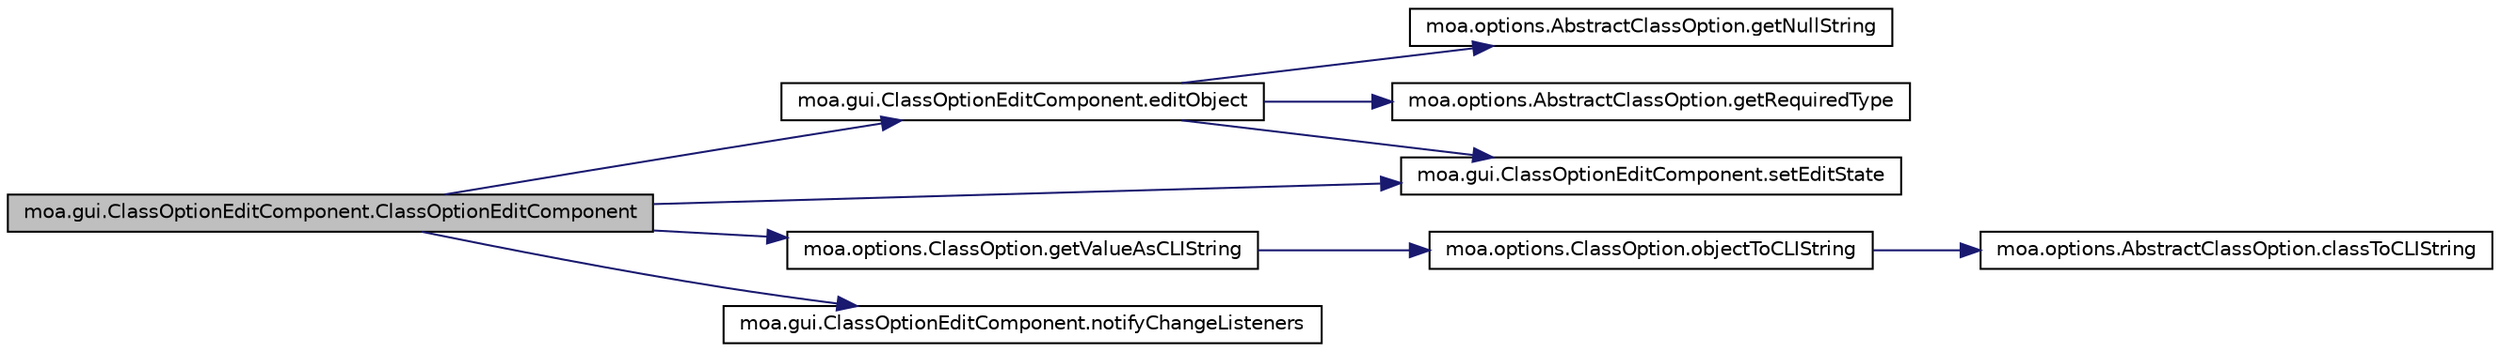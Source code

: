 digraph G
{
  edge [fontname="Helvetica",fontsize="10",labelfontname="Helvetica",labelfontsize="10"];
  node [fontname="Helvetica",fontsize="10",shape=record];
  rankdir=LR;
  Node1 [label="moa.gui.ClassOptionEditComponent.ClassOptionEditComponent",height=0.2,width=0.4,color="black", fillcolor="grey75", style="filled" fontcolor="black"];
  Node1 -> Node2 [color="midnightblue",fontsize="10",style="solid",fontname="Helvetica"];
  Node2 [label="moa.gui.ClassOptionEditComponent.editObject",height=0.2,width=0.4,color="black", fillcolor="white", style="filled",URL="$classmoa_1_1gui_1_1ClassOptionEditComponent.html#af044e03c7487b372270dd525fde21e06"];
  Node2 -> Node3 [color="midnightblue",fontsize="10",style="solid",fontname="Helvetica"];
  Node3 [label="moa.options.AbstractClassOption.getNullString",height=0.2,width=0.4,color="black", fillcolor="white", style="filled",URL="$classmoa_1_1options_1_1AbstractClassOption.html#aeeec99e392842f18ebf301603bc974c7",tooltip="Gets the null string of this option."];
  Node2 -> Node4 [color="midnightblue",fontsize="10",style="solid",fontname="Helvetica"];
  Node4 [label="moa.options.AbstractClassOption.getRequiredType",height=0.2,width=0.4,color="black", fillcolor="white", style="filled",URL="$classmoa_1_1options_1_1AbstractClassOption.html#ae597550ead9bc0dad31d574004859751",tooltip="Gets the class type of this option."];
  Node2 -> Node5 [color="midnightblue",fontsize="10",style="solid",fontname="Helvetica"];
  Node5 [label="moa.gui.ClassOptionEditComponent.setEditState",height=0.2,width=0.4,color="black", fillcolor="white", style="filled",URL="$classmoa_1_1gui_1_1ClassOptionEditComponent.html#ad083e6bc238291ddc5b4938354c32c1a",tooltip="Sets the state of the component."];
  Node1 -> Node6 [color="midnightblue",fontsize="10",style="solid",fontname="Helvetica"];
  Node6 [label="moa.options.ClassOption.getValueAsCLIString",height=0.2,width=0.4,color="black", fillcolor="white", style="filled",URL="$classmoa_1_1options_1_1ClassOption.html#abfcff77584985fa43bf7b3a1ff50568f",tooltip="Gets the value of a Command Line Interface text as a string."];
  Node6 -> Node7 [color="midnightblue",fontsize="10",style="solid",fontname="Helvetica"];
  Node7 [label="moa.options.ClassOption.objectToCLIString",height=0.2,width=0.4,color="black", fillcolor="white", style="filled",URL="$classmoa_1_1options_1_1ClassOption.html#a3b96c5ce84c6cd94a3676417d968205f"];
  Node7 -> Node8 [color="midnightblue",fontsize="10",style="solid",fontname="Helvetica"];
  Node8 [label="moa.options.AbstractClassOption.classToCLIString",height=0.2,width=0.4,color="black", fillcolor="white", style="filled",URL="$classmoa_1_1options_1_1AbstractClassOption.html#a99164a3a010dec28f40f4397aec6ecfd",tooltip="Gets the command line interface text of the class."];
  Node1 -> Node9 [color="midnightblue",fontsize="10",style="solid",fontname="Helvetica"];
  Node9 [label="moa.gui.ClassOptionEditComponent.notifyChangeListeners",height=0.2,width=0.4,color="black", fillcolor="white", style="filled",URL="$classmoa_1_1gui_1_1ClassOptionEditComponent.html#a780dbafd6bdeca1505e73ca59bad2c13",tooltip="Notifies all registered change listeners that the options have changed."];
  Node1 -> Node5 [color="midnightblue",fontsize="10",style="solid",fontname="Helvetica"];
}
